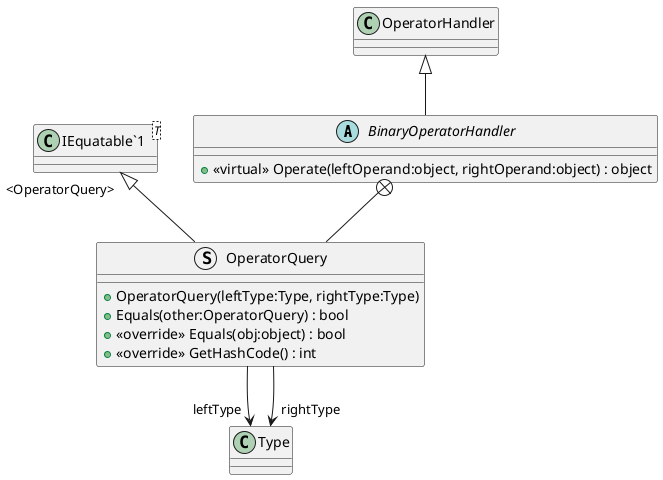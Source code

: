 @startuml
abstract class BinaryOperatorHandler {
    + <<virtual>> Operate(leftOperand:object, rightOperand:object) : object
}
struct OperatorQuery {
    + OperatorQuery(leftType:Type, rightType:Type)
    + Equals(other:OperatorQuery) : bool
    + <<override>> Equals(obj:object) : bool
    + <<override>> GetHashCode() : int
}
class "IEquatable`1"<T> {
}
OperatorHandler <|-- BinaryOperatorHandler
BinaryOperatorHandler +-- OperatorQuery
"IEquatable`1" "<OperatorQuery>" <|-- OperatorQuery
OperatorQuery --> "leftType" Type
OperatorQuery --> "rightType" Type
@enduml
